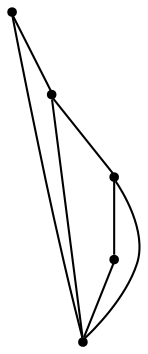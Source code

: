 graph {
  node [shape=point,comment="{\"directed\":false,\"doi\":\"10.4230/LIPIcs.GD.2024.11\",\"figure\":\"6 (1)\"}"]

  v0 [pos="1509.9784098654957,515.6642701510839"]
  v1 [pos="1369.9398143130702,630.8142452915955"]
  v2 [pos="1416.619388561081,515.6642701510839"]
  v3 [pos="1323.260240065059,515.6642701510839"]
  v4 [pos="1229.9013459522514,515.6642701510839"]

  v0 -- v1 [id="-1",pos="1509.9784098654957,515.6642701510839 1511.6413447367281,592.075314216249 1464.9618976803245,630.455841718789 1369.9398143130702,630.8142452915955"]
  v4 -- v1 [id="-2",pos="1229.9013459522514,515.6642701510839 1228.2383474852154,592.075314216249 1274.917794541619,630.4600380352348 1369.9398143130702,630.8142452915955"]
  v4 -- v3 [id="-3",pos="1229.9013459522514,515.6642701510839 1229.901250558546,541.4402075002432 1250.7987044399251,562.3325862147213 1276.580824806557,562.3325862147213 1302.3628179815814,562.3325862147213 1323.2602718629607,541.4402075002432 1323.260240065059,515.6642701510839"]
  v3 -- v2 [id="-4",pos="1323.260240065059,515.6642701510839 1323.2602718629607,541.4402075002432 1344.1619230673796,562.3325862147213 1369.9398461109718,562.3325862147213 1395.721839285996,562.3325862147213 1416.6192931673754,541.4402075002432 1416.619388561081,515.6642701510839"]
  v3 -- v1 [id="-5",pos="1323.260240065059,515.6642701510839 1322.2808964870508,566.0452453999071 1337.8393554620413,604.4299374286169 1369.9398143130702,630.8142452915955"]
  v2 -- v0 [id="-6",pos="1416.619388561081,515.6642701510839 1416.6194203589828,541.4402075002432 1437.5210715634016,562.3325862147213 1463.2989946069938,562.3325862147213 1489.0809877820182,562.3325862147213 1509.9784416633975,541.4402075002432 1509.9784098654957,515.6642701510839"]
  v2 -- v1 [id="-7",pos="1416.619388561081,515.6642701510839 1417.6029930579323,566.0450864485267 1402.0445340829417,604.4256139510667 1369.9398143130702,630.8142452915955"]
}